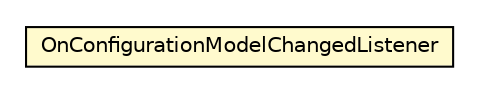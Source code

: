 #!/usr/local/bin/dot
#
# Class diagram 
# Generated by UMLGraph version R5_6-24-gf6e263 (http://www.umlgraph.org/)
#

digraph G {
	edge [fontname="Helvetica",fontsize=10,labelfontname="Helvetica",labelfontsize=10];
	node [fontname="Helvetica",fontsize=10,shape=plaintext];
	nodesep=0.25;
	ranksep=0.5;
	// org.universAAL.ucc.configuration.model.configurationdefinition.OnConfigurationModelChangedListener
	c6092189 [label=<<table title="org.universAAL.ucc.configuration.model.configurationdefinition.OnConfigurationModelChangedListener" border="0" cellborder="1" cellspacing="0" cellpadding="2" port="p" bgcolor="lemonChiffon" href="./OnConfigurationModelChangedListener.html">
		<tr><td><table border="0" cellspacing="0" cellpadding="1">
<tr><td align="center" balign="center"> OnConfigurationModelChangedListener </td></tr>
		</table></td></tr>
		</table>>, URL="./OnConfigurationModelChangedListener.html", fontname="Helvetica", fontcolor="black", fontsize=10.0];
}


